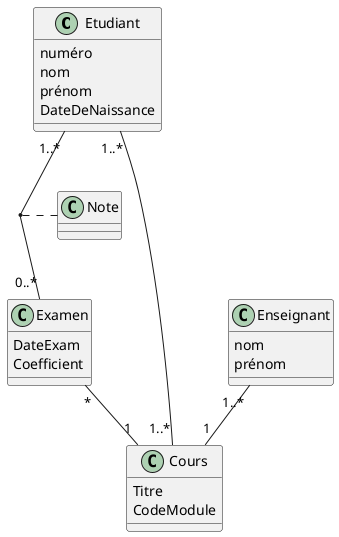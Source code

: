 @startuml ClassExam

class Etudiant{
    numéro
    nom
    prénom
    DateDeNaissance
}

class Cours{
    Titre
    CodeModule
}

class Examen{
    DateExam
    Coefficient
}

class Enseignant{
    nom
    prénom
}

Etudiant "1..*" -- "0..*" Examen 
Etudiant "1..*" -- "1..*" Cours
Enseignant "1..*" -- "1" Cours
Examen "*" -- "1" Cours
(Etudiant, Examen) . Note


@enduml
